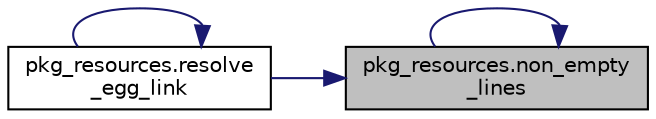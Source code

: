 digraph "pkg_resources.non_empty_lines"
{
 // LATEX_PDF_SIZE
  edge [fontname="Helvetica",fontsize="10",labelfontname="Helvetica",labelfontsize="10"];
  node [fontname="Helvetica",fontsize="10",shape=record];
  rankdir="RL";
  Node1 [label="pkg_resources.non_empty\l_lines",height=0.2,width=0.4,color="black", fillcolor="grey75", style="filled", fontcolor="black",tooltip=" "];
  Node1 -> Node1 [dir="back",color="midnightblue",fontsize="10",style="solid",fontname="Helvetica"];
  Node1 -> Node2 [dir="back",color="midnightblue",fontsize="10",style="solid",fontname="Helvetica"];
  Node2 [label="pkg_resources.resolve\l_egg_link",height=0.2,width=0.4,color="black", fillcolor="white", style="filled",URL="$d0/de1/namespacepkg__resources.html#a6ae462ea407849fd77ba2ee61c3ba24c",tooltip=" "];
  Node2 -> Node2 [dir="back",color="midnightblue",fontsize="10",style="solid",fontname="Helvetica"];
}
